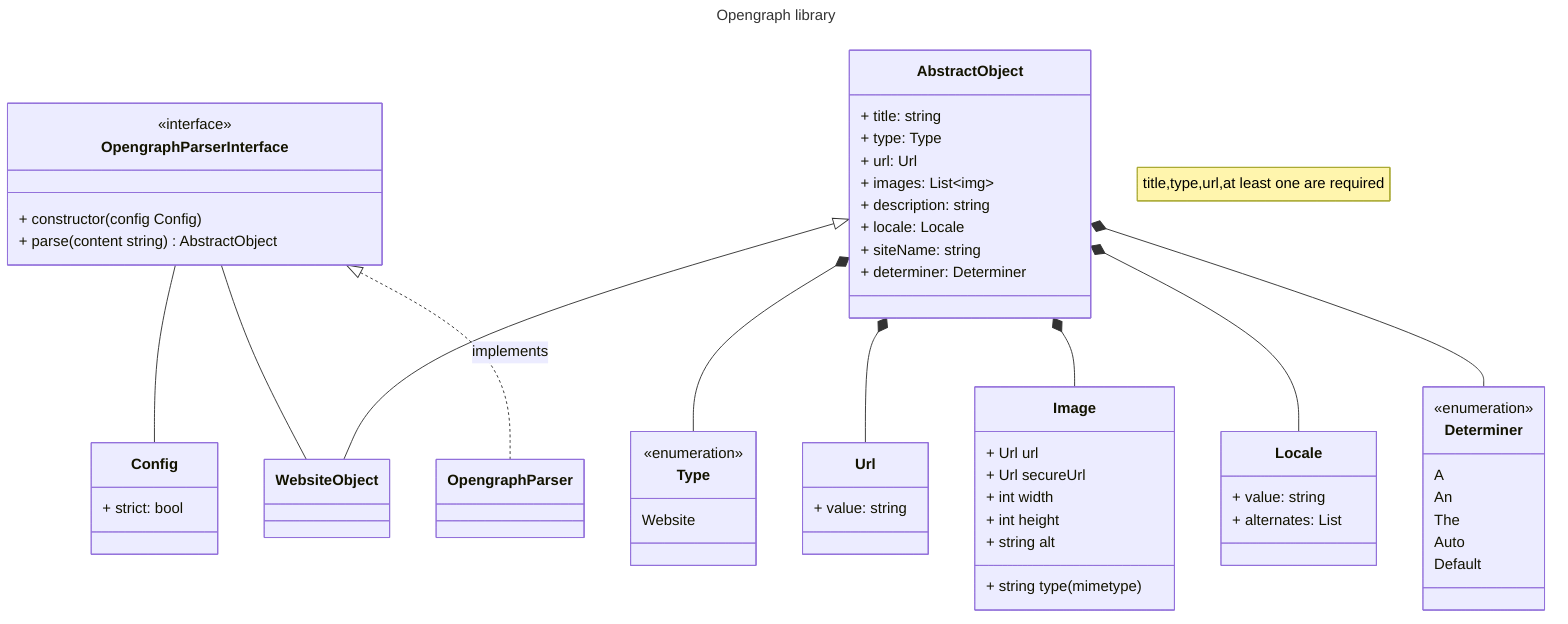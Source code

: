 ---
title: Opengraph library
---
classDiagram
    class Config {
        + strict: bool
    }

    class OpengraphParserInterface {
        <<interface>>
        + constructor(config Config)
        + parse(content string) AbstractObject
    }

    OpengraphParserInterface -- Config
    OpengraphParserInterface -- WebsiteObject

    class OpengraphParser
    OpengraphParserInterface <|.. OpengraphParser : implements

    note "title,type,url,at least one are required"
    class AbstractObject {
        + title: string
        + type: Type
        + url: Url
        + images: List<Image>
        + description: string
        + locale: Locale
        + siteName: string
        + determiner: Determiner
    }

    class WebsiteObject

    AbstractObject <|-- WebsiteObject
    AbstractObject *-- Type
    AbstractObject *-- Url
    AbstractObject *-- Image
    AbstractObject *-- Locale
    AbstractObject *-- Determiner



    class Locale {
        + value: string
        + alternates: List<string>
    }

    class Determiner {
        <<enumeration>>
        A
        An
        The
        Auto
        Default
    }

    class Type {
        <<enumeration>>
        Website
    }

    class Image {
        + Url url
        + Url secureUrl
        + string type (mimetype)
        + int width
        + int height
        + string alt
    }

    class Url {
        + value: string
    }


%%private(set) public Title $title;
%%private(set) public Description $description;
%%private(set) public Type $type;
%%
%%/**
%%* @var Image[]
%%*/
%%private(set) public array $images;
%%private(set) public Url $url;